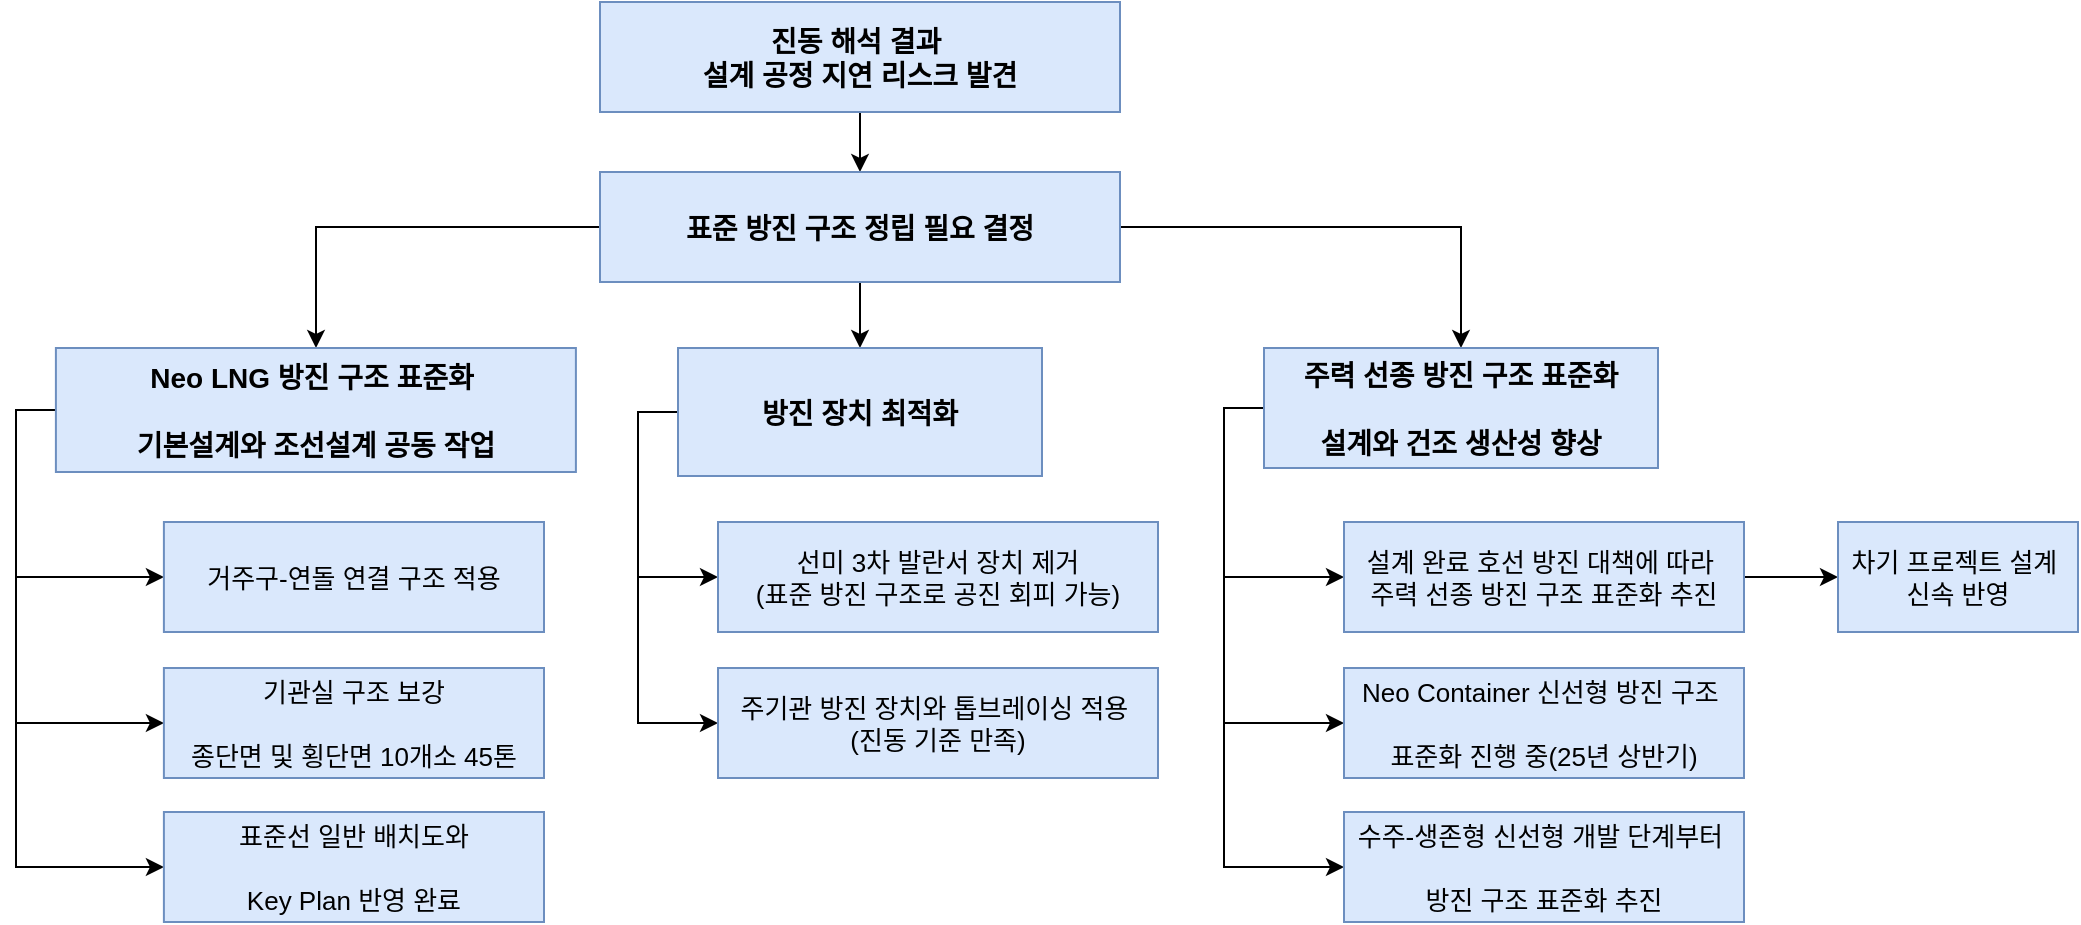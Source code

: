 <mxfile version="26.0.4">
  <diagram name="페이지-1" id="bS6CazdwB2Gaad-OUylC">
    <mxGraphModel dx="1247" dy="753" grid="1" gridSize="10" guides="1" tooltips="1" connect="1" arrows="1" fold="1" page="1" pageScale="1" pageWidth="827" pageHeight="1169" math="0" shadow="0">
      <root>
        <mxCell id="0" />
        <mxCell id="1" parent="0" />
        <mxCell id="oDL-kLvqqhcupJ867LPe-28" style="edgeStyle=orthogonalEdgeStyle;rounded=0;orthogonalLoop=1;jettySize=auto;html=1;fontSize=13;" edge="1" parent="1" source="oDL-kLvqqhcupJ867LPe-1" target="oDL-kLvqqhcupJ867LPe-2">
          <mxGeometry relative="1" as="geometry" />
        </mxCell>
        <mxCell id="oDL-kLvqqhcupJ867LPe-1" value="진동 해석 결과 &#xa;설계 공정 지연 리스크 발견" style="fillColor=#dae8fc;strokeColor=#6c8ebf;fontSize=14;fontStyle=1" vertex="1" parent="1">
          <mxGeometry x="1101" y="85" width="260" height="55" as="geometry" />
        </mxCell>
        <mxCell id="oDL-kLvqqhcupJ867LPe-30" style="edgeStyle=orthogonalEdgeStyle;rounded=0;orthogonalLoop=1;jettySize=auto;html=1;exitX=0.5;exitY=1;exitDx=0;exitDy=0;fontSize=13;" edge="1" parent="1" source="oDL-kLvqqhcupJ867LPe-2" target="oDL-kLvqqhcupJ867LPe-7">
          <mxGeometry relative="1" as="geometry" />
        </mxCell>
        <mxCell id="oDL-kLvqqhcupJ867LPe-31" style="edgeStyle=orthogonalEdgeStyle;rounded=0;orthogonalLoop=1;jettySize=auto;html=1;entryX=0.5;entryY=0;entryDx=0;entryDy=0;fontSize=13;" edge="1" parent="1" source="oDL-kLvqqhcupJ867LPe-2" target="oDL-kLvqqhcupJ867LPe-10">
          <mxGeometry relative="1" as="geometry" />
        </mxCell>
        <mxCell id="oDL-kLvqqhcupJ867LPe-32" style="edgeStyle=orthogonalEdgeStyle;rounded=0;orthogonalLoop=1;jettySize=auto;html=1;fontSize=13;" edge="1" parent="1" source="oDL-kLvqqhcupJ867LPe-2" target="oDL-kLvqqhcupJ867LPe-3">
          <mxGeometry relative="1" as="geometry" />
        </mxCell>
        <mxCell id="oDL-kLvqqhcupJ867LPe-2" value="표준 방진 구조 정립 필요 결정" style="fillColor=#dae8fc;strokeColor=#6c8ebf;fontSize=14;fontStyle=1" vertex="1" parent="1">
          <mxGeometry x="1101" y="170" width="260" height="55" as="geometry" />
        </mxCell>
        <mxCell id="oDL-kLvqqhcupJ867LPe-33" style="edgeStyle=orthogonalEdgeStyle;rounded=0;orthogonalLoop=1;jettySize=auto;html=1;entryX=0;entryY=0.5;entryDx=0;entryDy=0;exitX=0;exitY=0.5;exitDx=0;exitDy=0;fontSize=13;" edge="1" parent="1" source="oDL-kLvqqhcupJ867LPe-3" target="oDL-kLvqqhcupJ867LPe-4">
          <mxGeometry relative="1" as="geometry" />
        </mxCell>
        <mxCell id="oDL-kLvqqhcupJ867LPe-34" style="edgeStyle=orthogonalEdgeStyle;rounded=0;orthogonalLoop=1;jettySize=auto;html=1;entryX=0;entryY=0.5;entryDx=0;entryDy=0;exitX=0;exitY=0.5;exitDx=0;exitDy=0;fontSize=13;" edge="1" parent="1" source="oDL-kLvqqhcupJ867LPe-3" target="oDL-kLvqqhcupJ867LPe-5">
          <mxGeometry relative="1" as="geometry" />
        </mxCell>
        <mxCell id="oDL-kLvqqhcupJ867LPe-35" style="edgeStyle=orthogonalEdgeStyle;rounded=0;orthogonalLoop=1;jettySize=auto;html=1;entryX=0;entryY=0.5;entryDx=0;entryDy=0;exitX=0;exitY=0.5;exitDx=0;exitDy=0;fontSize=13;" edge="1" parent="1" source="oDL-kLvqqhcupJ867LPe-3" target="oDL-kLvqqhcupJ867LPe-6">
          <mxGeometry relative="1" as="geometry" />
        </mxCell>
        <mxCell id="oDL-kLvqqhcupJ867LPe-3" value="Neo LNG 방진 구조 표준화 &#xa;&#xa;기본설계와 조선설계 공동 작업" style="fillColor=#dae8fc;strokeColor=#6c8ebf;fontSize=14;fontStyle=1" vertex="1" parent="1">
          <mxGeometry x="828.95" y="258" width="260" height="62" as="geometry" />
        </mxCell>
        <mxCell id="oDL-kLvqqhcupJ867LPe-4" value="거주구-연돌 연결 구조 적용" style="fillColor=#dae8fc;strokeColor=#6c8ebf;fontSize=13;" vertex="1" parent="1">
          <mxGeometry x="882.95" y="345" width="190.05" height="55" as="geometry" />
        </mxCell>
        <mxCell id="oDL-kLvqqhcupJ867LPe-5" value="기관실 구조 보강&#xa;&#xa;종단면 및 횡단면 10개소 45톤" style="fillColor=#dae8fc;strokeColor=#6c8ebf;fontSize=13;" vertex="1" parent="1">
          <mxGeometry x="882.95" y="418" width="190.05" height="55" as="geometry" />
        </mxCell>
        <mxCell id="oDL-kLvqqhcupJ867LPe-6" value="표준선 일반 배치도와&#xa;&#xa;Key Plan 반영 완료" style="fillColor=#dae8fc;strokeColor=#6c8ebf;fontSize=13;" vertex="1" parent="1">
          <mxGeometry x="882.95" y="490" width="190.05" height="55" as="geometry" />
        </mxCell>
        <mxCell id="oDL-kLvqqhcupJ867LPe-36" style="edgeStyle=orthogonalEdgeStyle;rounded=0;orthogonalLoop=1;jettySize=auto;html=1;entryX=0;entryY=0.5;entryDx=0;entryDy=0;exitX=0;exitY=0.5;exitDx=0;exitDy=0;fontSize=13;" edge="1" parent="1" source="oDL-kLvqqhcupJ867LPe-7" target="oDL-kLvqqhcupJ867LPe-8">
          <mxGeometry relative="1" as="geometry" />
        </mxCell>
        <mxCell id="oDL-kLvqqhcupJ867LPe-37" style="edgeStyle=orthogonalEdgeStyle;rounded=0;orthogonalLoop=1;jettySize=auto;html=1;entryX=0;entryY=0.5;entryDx=0;entryDy=0;exitX=0;exitY=0.5;exitDx=0;exitDy=0;fontSize=13;" edge="1" parent="1" source="oDL-kLvqqhcupJ867LPe-7" target="oDL-kLvqqhcupJ867LPe-9">
          <mxGeometry relative="1" as="geometry" />
        </mxCell>
        <mxCell id="oDL-kLvqqhcupJ867LPe-7" value="방진 장치 최적화" style="fillColor=#dae8fc;strokeColor=#6c8ebf;fontSize=14;fontStyle=1" vertex="1" parent="1">
          <mxGeometry x="1140" y="258" width="182" height="64" as="geometry" />
        </mxCell>
        <mxCell id="oDL-kLvqqhcupJ867LPe-8" value="선미 3차 발란서 장치 제거&#xa;(표준 방진 구조로 공진 회피 가능)" style="fillColor=#dae8fc;strokeColor=#6c8ebf;fontSize=13;" vertex="1" parent="1">
          <mxGeometry x="1160" y="345" width="220" height="55" as="geometry" />
        </mxCell>
        <mxCell id="oDL-kLvqqhcupJ867LPe-9" value="주기관 방진 장치와 톱브레이싱 적용 &#xa;(진동 기준 만족)" style="fillColor=#dae8fc;strokeColor=#6c8ebf;fontSize=13;" vertex="1" parent="1">
          <mxGeometry x="1160" y="418" width="220" height="55" as="geometry" />
        </mxCell>
        <mxCell id="oDL-kLvqqhcupJ867LPe-38" style="edgeStyle=orthogonalEdgeStyle;rounded=0;orthogonalLoop=1;jettySize=auto;html=1;entryX=0;entryY=0.5;entryDx=0;entryDy=0;exitX=0;exitY=0.5;exitDx=0;exitDy=0;fontSize=13;" edge="1" parent="1" source="oDL-kLvqqhcupJ867LPe-10" target="oDL-kLvqqhcupJ867LPe-11">
          <mxGeometry relative="1" as="geometry" />
        </mxCell>
        <mxCell id="oDL-kLvqqhcupJ867LPe-39" style="edgeStyle=orthogonalEdgeStyle;rounded=0;orthogonalLoop=1;jettySize=auto;html=1;entryX=0;entryY=0.5;entryDx=0;entryDy=0;exitX=0;exitY=0.5;exitDx=0;exitDy=0;fontSize=13;" edge="1" parent="1" source="oDL-kLvqqhcupJ867LPe-10" target="oDL-kLvqqhcupJ867LPe-13">
          <mxGeometry relative="1" as="geometry" />
        </mxCell>
        <mxCell id="oDL-kLvqqhcupJ867LPe-40" style="edgeStyle=orthogonalEdgeStyle;rounded=0;orthogonalLoop=1;jettySize=auto;html=1;entryX=0;entryY=0.5;entryDx=0;entryDy=0;exitX=0;exitY=0.5;exitDx=0;exitDy=0;fontSize=13;" edge="1" parent="1" source="oDL-kLvqqhcupJ867LPe-10" target="oDL-kLvqqhcupJ867LPe-14">
          <mxGeometry relative="1" as="geometry" />
        </mxCell>
        <mxCell id="oDL-kLvqqhcupJ867LPe-10" value="주력 선종 방진 구조 표준화&#xa;&#xa;설계와 건조 생산성 향상" style="fillColor=#dae8fc;strokeColor=#6c8ebf;fontSize=14;fontStyle=1" vertex="1" parent="1">
          <mxGeometry x="1433" y="258" width="197" height="60" as="geometry" />
        </mxCell>
        <mxCell id="oDL-kLvqqhcupJ867LPe-42" style="edgeStyle=orthogonalEdgeStyle;rounded=0;orthogonalLoop=1;jettySize=auto;html=1;fontSize=13;" edge="1" parent="1" source="oDL-kLvqqhcupJ867LPe-11" target="oDL-kLvqqhcupJ867LPe-12">
          <mxGeometry relative="1" as="geometry" />
        </mxCell>
        <mxCell id="oDL-kLvqqhcupJ867LPe-11" value="설계 완료 호선 방진 대책에 따라 &#xa;주력 선종 방진 구조 표준화 추진" style="fillColor=#dae8fc;strokeColor=#6c8ebf;fontSize=13;" vertex="1" parent="1">
          <mxGeometry x="1473" y="345" width="200" height="55" as="geometry" />
        </mxCell>
        <mxCell id="oDL-kLvqqhcupJ867LPe-12" value="차기 프로젝트 설계 &#xa;신속 반영" style="fillColor=#dae8fc;strokeColor=#6c8ebf;fontSize=13;" vertex="1" parent="1">
          <mxGeometry x="1720" y="345" width="120" height="55" as="geometry" />
        </mxCell>
        <mxCell id="oDL-kLvqqhcupJ867LPe-13" value="Neo Container 신선형 방진 구조 &#xa;&#xa;표준화 진행 중(25년 상반기)" style="fillColor=#dae8fc;strokeColor=#6c8ebf;fontSize=13;" vertex="1" parent="1">
          <mxGeometry x="1473" y="418" width="200" height="55" as="geometry" />
        </mxCell>
        <mxCell id="oDL-kLvqqhcupJ867LPe-14" value="수주-생존형 신선형 개발 단계부터 &#xa;&#xa;방진 구조 표준화 추진" style="fillColor=#dae8fc;strokeColor=#6c8ebf;fontSize=13;" vertex="1" parent="1">
          <mxGeometry x="1473" y="490" width="200" height="55" as="geometry" />
        </mxCell>
      </root>
    </mxGraphModel>
  </diagram>
</mxfile>
